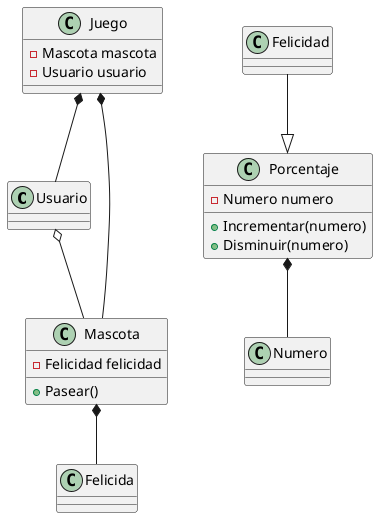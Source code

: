 @startuml

class Usuario 
class Mascota {
    +Pasear()
    -Felicidad felicidad 
}
class Juego{
    -Mascota mascota
    -Usuario usuario 
}
class Felicidad 
class Porcentaje{
    -Numero numero 
    +Incrementar(numero)
    +Disminuir(numero)
}

Usuario o-- Mascota 
Mascota *-- Felicida 
Juego *-- Usuario 
Juego *-- Mascota 
Felicidad --|> Porcentaje
Porcentaje *-- Numero 

